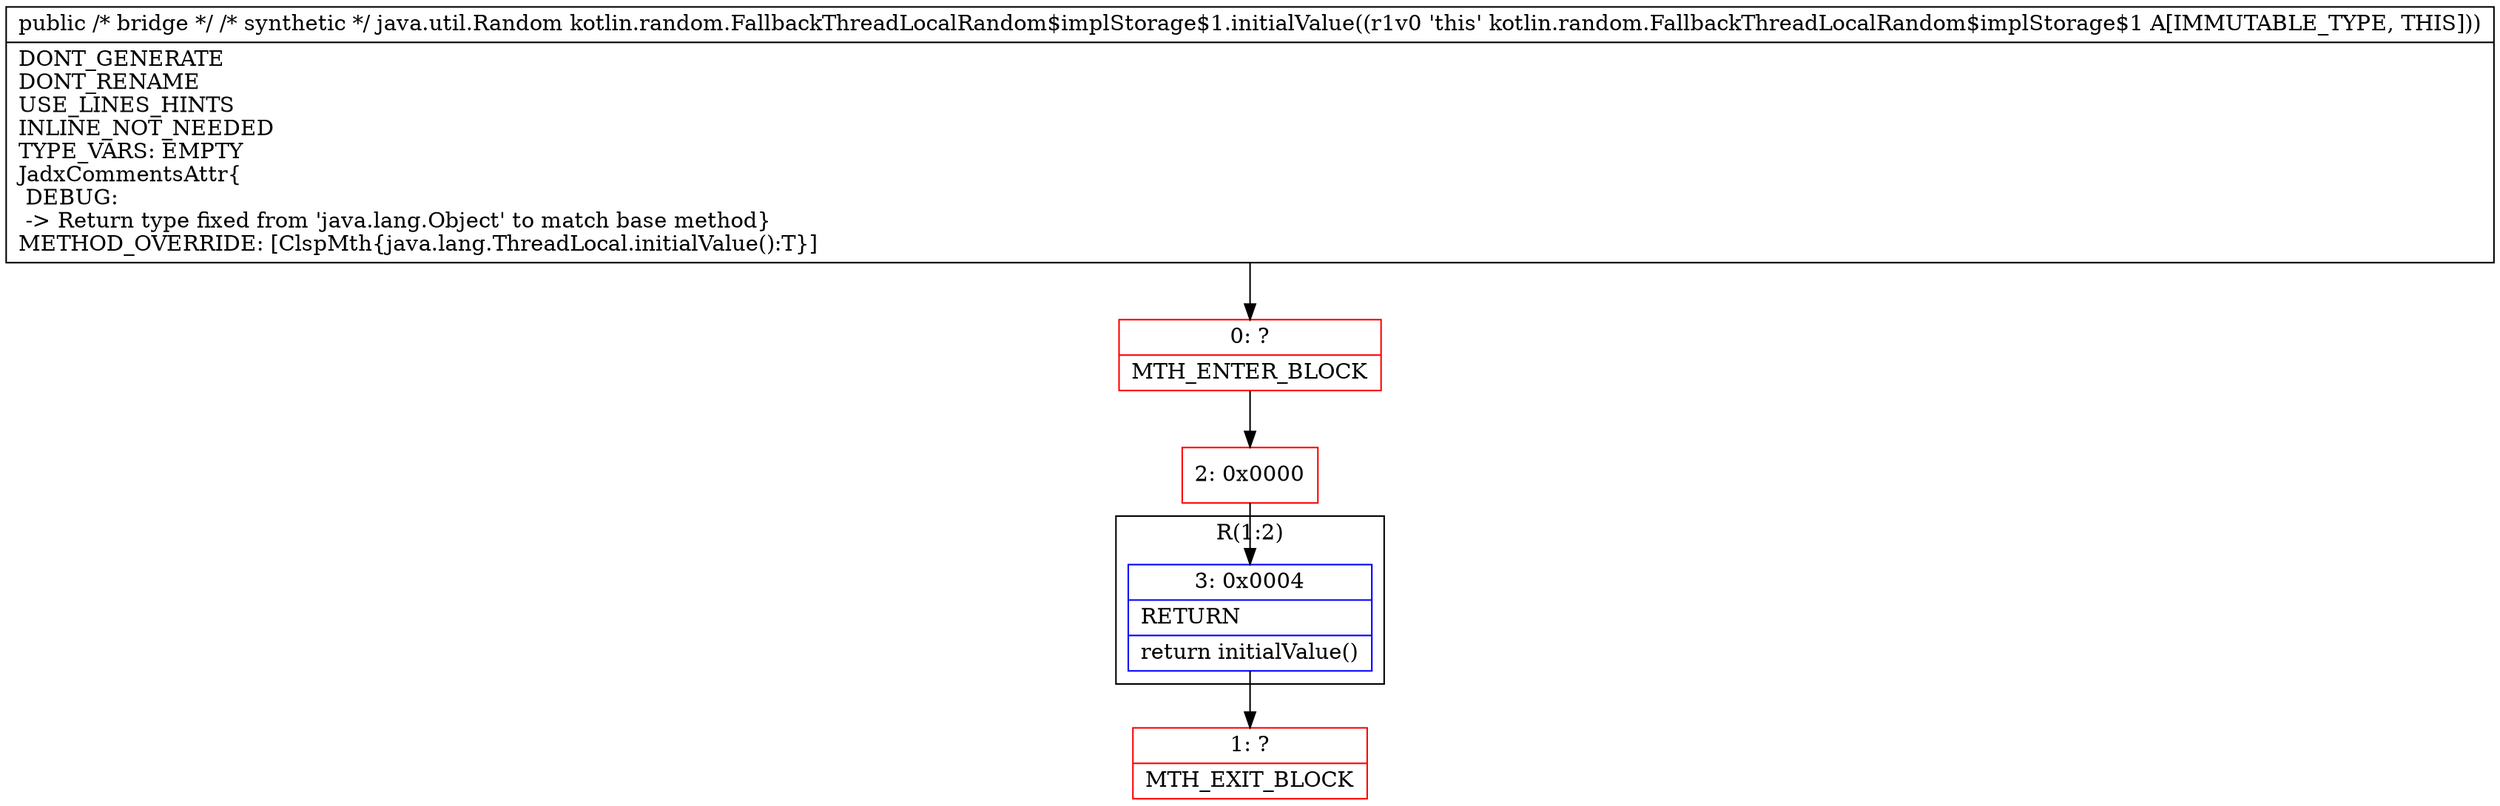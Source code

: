 digraph "CFG forkotlin.random.FallbackThreadLocalRandom$implStorage$1.initialValue()Ljava\/lang\/Object;" {
subgraph cluster_Region_366602334 {
label = "R(1:2)";
node [shape=record,color=blue];
Node_3 [shape=record,label="{3\:\ 0x0004|RETURN\l|return initialValue()\l}"];
}
Node_0 [shape=record,color=red,label="{0\:\ ?|MTH_ENTER_BLOCK\l}"];
Node_2 [shape=record,color=red,label="{2\:\ 0x0000}"];
Node_1 [shape=record,color=red,label="{1\:\ ?|MTH_EXIT_BLOCK\l}"];
MethodNode[shape=record,label="{public \/* bridge *\/ \/* synthetic *\/ java.util.Random kotlin.random.FallbackThreadLocalRandom$implStorage$1.initialValue((r1v0 'this' kotlin.random.FallbackThreadLocalRandom$implStorage$1 A[IMMUTABLE_TYPE, THIS]))  | DONT_GENERATE\lDONT_RENAME\lUSE_LINES_HINTS\lINLINE_NOT_NEEDED\lTYPE_VARS: EMPTY\lJadxCommentsAttr\{\l DEBUG: \l \-\> Return type fixed from 'java.lang.Object' to match base method\}\lMETHOD_OVERRIDE: [ClspMth\{java.lang.ThreadLocal.initialValue():T\}]\l}"];
MethodNode -> Node_0;Node_3 -> Node_1;
Node_0 -> Node_2;
Node_2 -> Node_3;
}

